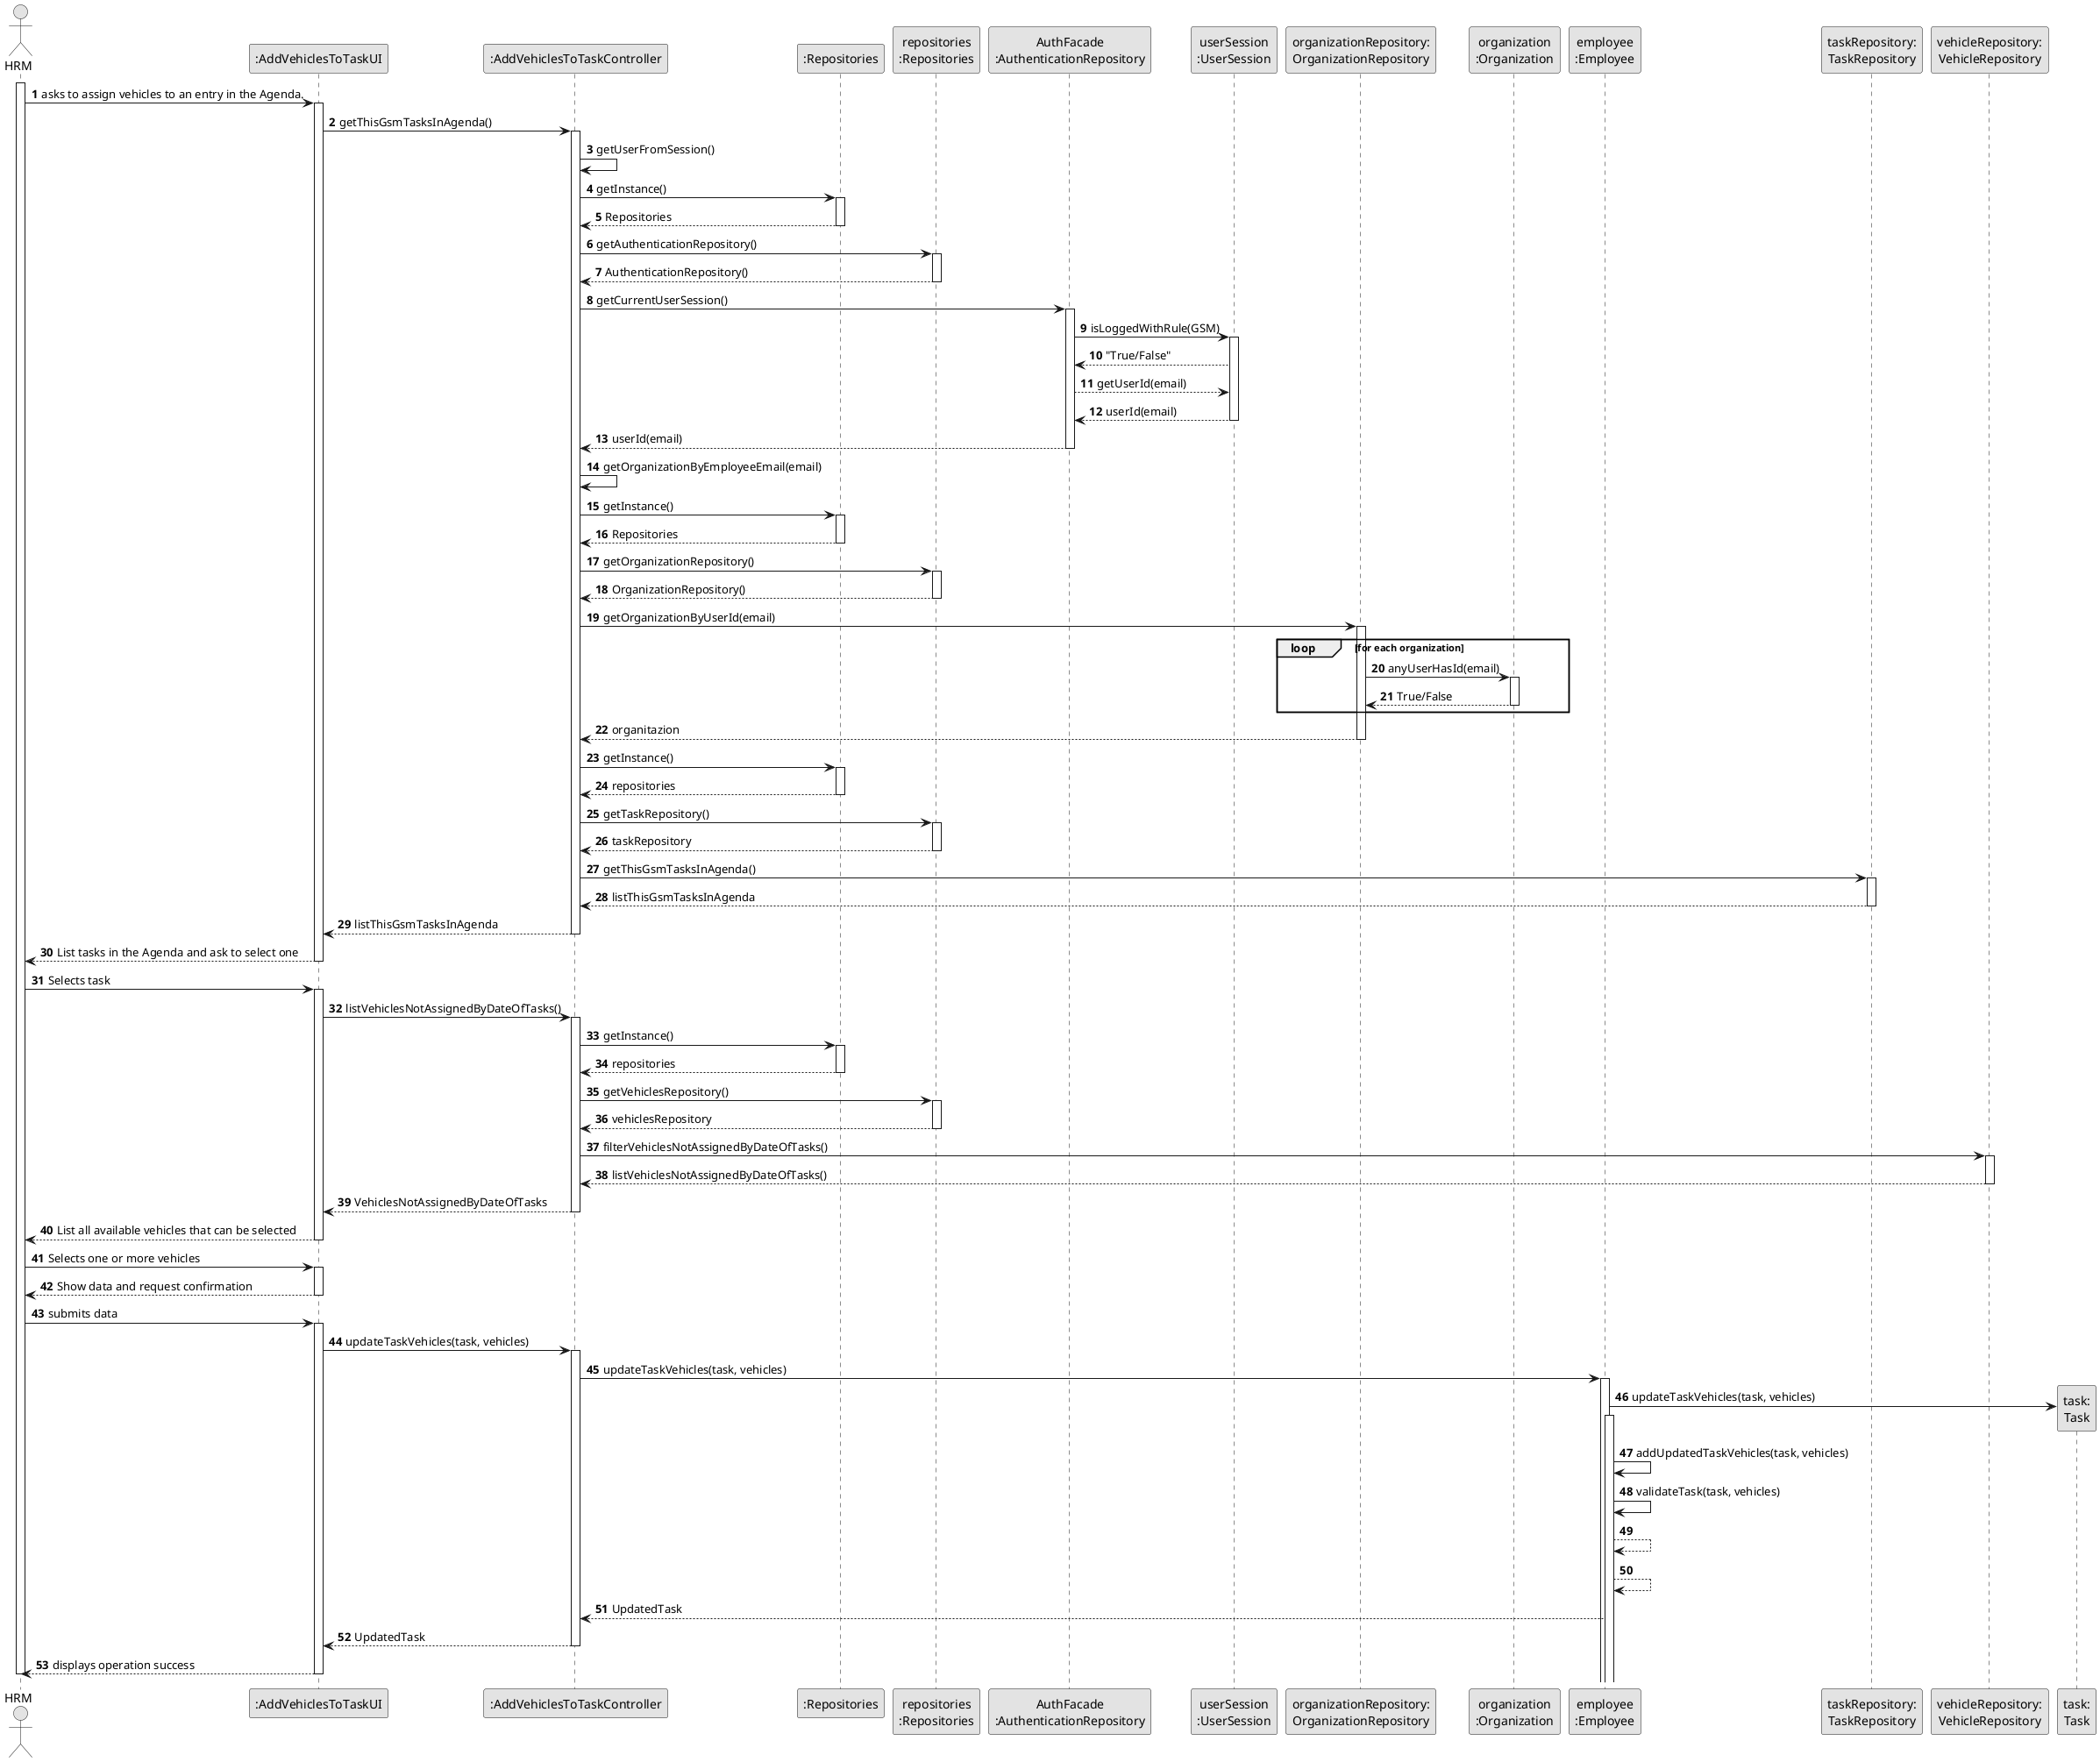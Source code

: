 @startuml
skinparam monochrome true
skinparam packageStyle rectangle
skinparam shadowing false

autonumber

'hide footbox
actor "HRM" as ADM
participant ":AddVehiclesToTaskUI" as UI
participant ":AddVehiclesToTaskController" as CTRL
participant ":Repositories" as RepositorySingleton
participant "repositories\n:Repositories" as PLAT
participant "AuthFacade\n:AuthenticationRepository" as AUTHREP
participant "userSession\n:UserSession" as USER
participant "organizationRepository:\nOrganizationRepository" as OrganizationRepository
participant "organization\n:Organization" as ORG
participant "employee\n:Employee" as EMP
participant "taskRepository:\nTaskRepository" as TASKREP
participant "vehicleRepository:\nVehicleRepository" as VEHREP
participant "task:\nTask" as TASK


activate ADM

    ADM -> UI : asks to assign vehicles to an entry in the Agenda.
    activate UI

        UI -> CTRL : getThisGsmTasksInAgenda()
                activate CTRL


        CTRL -> CTRL : getUserFromSession()

        CTRL -> RepositorySingleton : getInstance()
        activate RepositorySingleton
        CTRL <-- RepositorySingleton : Repositories
        deactivate RepositorySingleton

        CTRL -> PLAT : getAuthenticationRepository()

        activate PLAT
        CTRL <-- PLAT : AuthenticationRepository()
        deactivate PLAT

        CTRL -> AUTHREP : getCurrentUserSession()

        activate AUTHREP

        AUTHREP -> USER : isLoggedWithRule(GSM)

        activate USER

        AUTHREP <-- USER : "True/False"
        AUTHREP --> USER : getUserId(email)
        AUTHREP <-- USER : userId(email)
        deactivate USER

        CTRL <-- AUTHREP : userId(email)
        deactivate AUTHREP
        CTRL -> CTRL : getOrganizationByEmployeeEmail(email)
        CTRL -> RepositorySingleton : getInstance()
        activate RepositorySingleton
        CTRL <-- RepositorySingleton : Repositories
        deactivate RepositorySingleton
        CTRL -> PLAT : getOrganizationRepository()
        activate PLAT
        CTRL <-- PLAT : OrganizationRepository()
        deactivate PLAT
        CTRL -> OrganizationRepository :getOrganizationByUserId(email)
        activate OrganizationRepository
            loop for each organization
            OrganizationRepository -> ORG : anyUserHasId(email)
            activate ORG
            OrganizationRepository <-- ORG : True/False
            deactivate ORG
            end loop
        CTRL <-- OrganizationRepository : organitazion
        deactivate OrganizationRepository



            CTRL -> RepositorySingleton : getInstance()
            activate RepositorySingleton
            CTRL <-- RepositorySingleton : repositories
            deactivate RepositorySingleton
            CTRL -> PLAT : getTaskRepository()
            activate PLAT
            CTRL <-- PLAT : taskRepository
            deactivate PLAT
            CTRL->TASKREP : getThisGsmTasksInAgenda()
            activate TASKREP
            CTRL<-- TASKREP : listThisGsmTasksInAgenda
            deactivate TASKREP
            UI <-- CTRL : listThisGsmTasksInAgenda
            deactivate CTRL
            ADM <-- UI : List tasks in the Agenda and ask to select one
            deactivate UI
            ADM -> UI : Selects task
            activate UI

            UI-> CTRL : listVehiclesNotAssignedByDateOfTasks()

            activate CTRL

                        CTRL -> RepositorySingleton : getInstance()
                        activate RepositorySingleton
                        CTRL <-- RepositorySingleton : repositories
                        deactivate RepositorySingleton
                        CTRL -> PLAT : getVehiclesRepository()
                        activate PLAT
                        CTRL <-- PLAT : vehiclesRepository
                        deactivate PLAT
                        CTRL->VEHREP : filterVehiclesNotAssignedByDateOfTasks()
                        activate VEHREP
                        CTRL<-- VEHREP : listVehiclesNotAssignedByDateOfTasks()
                        deactivate VEHREP
                        UI <-- CTRL : VehiclesNotAssignedByDateOfTasks
                        deactivate CTRL
                        ADM <-- UI : List all available vehicles that can be selected
                        deactivate UI
                        ADM -> UI : Selects one or more vehicles
                        activate UI

            UI --> ADM : Show data and request confirmation
            deactivate UI

            ADM -> UI : submits data
            activate UI

            UI -> CTRL : updateTaskVehicles(task, vehicles)
            activate CTRL

            CTRL -> EMP: updateTaskVehicles(task, vehicles)
            activate EMP

                EMP -> TASK**: updateTaskVehicles(task, vehicles)

                activate EMP
                    EMP -> EMP: addUpdatedTaskVehicles(task, vehicles)
                    EMP -> EMP: validateTask(task, vehicles)
                    EMP --> EMP
                    EMP --> EMP

                EMP --> CTRL : UpdatedTask

            deactivate ORG

            CTRL --> UI: UpdatedTask
            deactivate CTRL
            UI --> ADM: displays operation success
    deactivate UI

deactivate ADM


@enduml